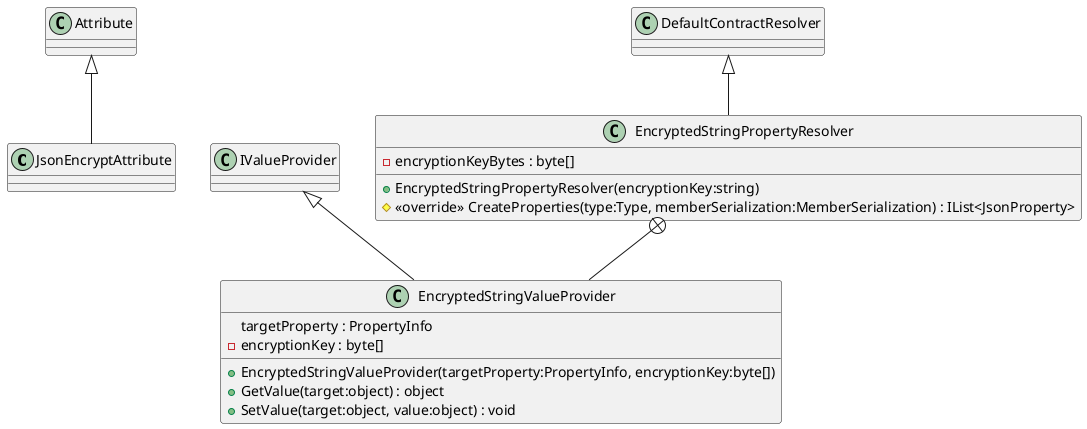 @startuml
class JsonEncryptAttribute {
}
class EncryptedStringPropertyResolver {
    - encryptionKeyBytes : byte[]
    + EncryptedStringPropertyResolver(encryptionKey:string)
    # <<override>> CreateProperties(type:Type, memberSerialization:MemberSerialization) : IList<JsonProperty>
}
class EncryptedStringValueProvider {
    targetProperty : PropertyInfo
    - encryptionKey : byte[]
    + EncryptedStringValueProvider(targetProperty:PropertyInfo, encryptionKey:byte[])
    + GetValue(target:object) : object
    + SetValue(target:object, value:object) : void
}
IValueProvider <|-- EncryptedStringValueProvider
EncryptedStringPropertyResolver +-- EncryptedStringValueProvider
Attribute <|-- JsonEncryptAttribute
DefaultContractResolver <|-- EncryptedStringPropertyResolver
@enduml
